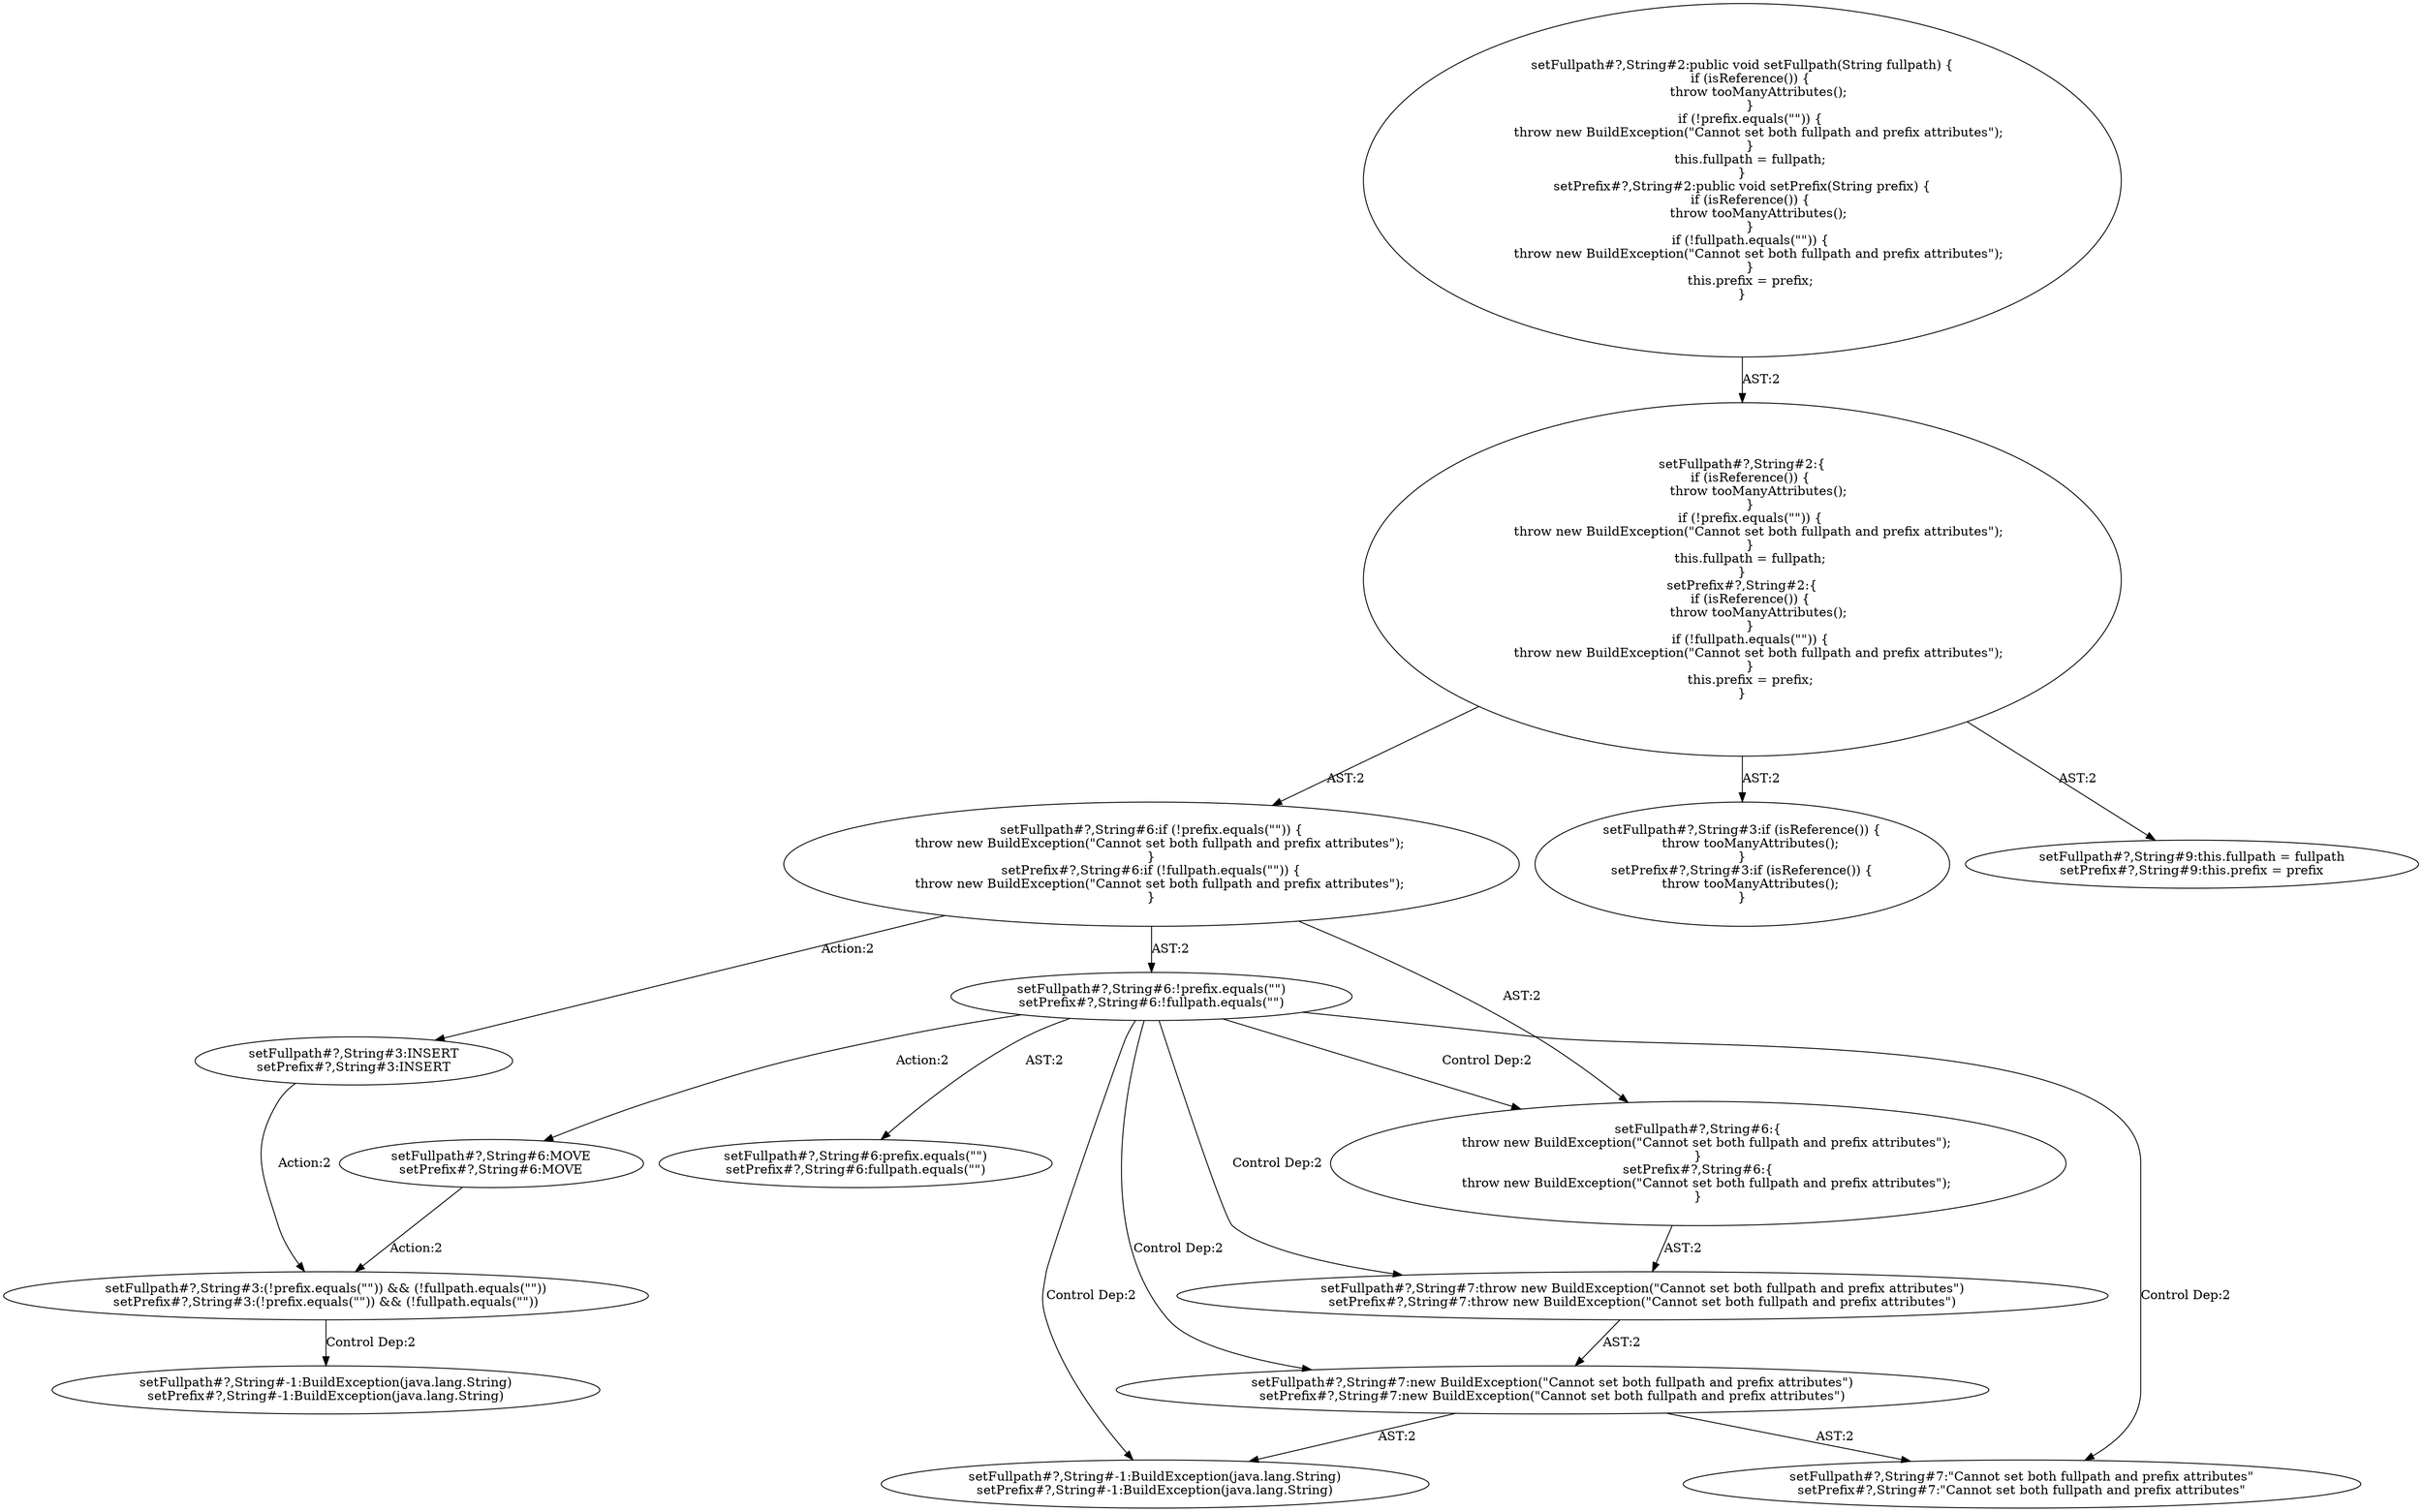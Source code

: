 digraph "Pattern" {
0 [label="setFullpath#?,String#3:INSERT
setPrefix#?,String#3:INSERT" shape=ellipse]
1 [label="setFullpath#?,String#6:if (!prefix.equals(\"\")) \{
    throw new BuildException(\"Cannot set both fullpath and prefix attributes\");
\}
setPrefix#?,String#6:if (!fullpath.equals(\"\")) \{
    throw new BuildException(\"Cannot set both fullpath and prefix attributes\");
\}" shape=ellipse]
2 [label="setFullpath#?,String#2:\{
    if (isReference()) \{
        throw tooManyAttributes();
    \}
    if (!prefix.equals(\"\")) \{
        throw new BuildException(\"Cannot set both fullpath and prefix attributes\");
    \}
    this.fullpath = fullpath;
\}
setPrefix#?,String#2:\{
    if (isReference()) \{
        throw tooManyAttributes();
    \}
    if (!fullpath.equals(\"\")) \{
        throw new BuildException(\"Cannot set both fullpath and prefix attributes\");
    \}
    this.prefix = prefix;
\}" shape=ellipse]
3 [label="setFullpath#?,String#2:public void setFullpath(String fullpath) \{
    if (isReference()) \{
        throw tooManyAttributes();
    \}
    if (!prefix.equals(\"\")) \{
        throw new BuildException(\"Cannot set both fullpath and prefix attributes\");
    \}
    this.fullpath = fullpath;
\}
setPrefix#?,String#2:public void setPrefix(String prefix) \{
    if (isReference()) \{
        throw tooManyAttributes();
    \}
    if (!fullpath.equals(\"\")) \{
        throw new BuildException(\"Cannot set both fullpath and prefix attributes\");
    \}
    this.prefix = prefix;
\}" shape=ellipse]
4 [label="setFullpath#?,String#3:if (isReference()) \{
    throw tooManyAttributes();
\}
setPrefix#?,String#3:if (isReference()) \{
    throw tooManyAttributes();
\}" shape=ellipse]
5 [label="setFullpath#?,String#9:this.fullpath = fullpath
setPrefix#?,String#9:this.prefix = prefix" shape=ellipse]
6 [label="setFullpath#?,String#6:!prefix.equals(\"\")
setPrefix#?,String#6:!fullpath.equals(\"\")" shape=ellipse]
7 [label="setFullpath#?,String#6:prefix.equals(\"\")
setPrefix#?,String#6:fullpath.equals(\"\")" shape=ellipse]
8 [label="setFullpath#?,String#6:\{
    throw new BuildException(\"Cannot set both fullpath and prefix attributes\");
\}
setPrefix#?,String#6:\{
    throw new BuildException(\"Cannot set both fullpath and prefix attributes\");
\}" shape=ellipse]
9 [label="setFullpath#?,String#7:throw new BuildException(\"Cannot set both fullpath and prefix attributes\")
setPrefix#?,String#7:throw new BuildException(\"Cannot set both fullpath and prefix attributes\")" shape=ellipse]
10 [label="setFullpath#?,String#7:new BuildException(\"Cannot set both fullpath and prefix attributes\")
setPrefix#?,String#7:new BuildException(\"Cannot set both fullpath and prefix attributes\")" shape=ellipse]
11 [label="setFullpath#?,String#-1:BuildException(java.lang.String)
setPrefix#?,String#-1:BuildException(java.lang.String)" shape=ellipse]
12 [label="setFullpath#?,String#7:\"Cannot set both fullpath and prefix attributes\"
setPrefix#?,String#7:\"Cannot set both fullpath and prefix attributes\"" shape=ellipse]
13 [label="setFullpath#?,String#6:MOVE
setPrefix#?,String#6:MOVE" shape=ellipse]
14 [label="setFullpath#?,String#3:(!prefix.equals(\"\")) && (!fullpath.equals(\"\"))
setPrefix#?,String#3:(!prefix.equals(\"\")) && (!fullpath.equals(\"\"))" shape=ellipse]
15 [label="setFullpath#?,String#-1:BuildException(java.lang.String)
setPrefix#?,String#-1:BuildException(java.lang.String)" shape=ellipse]
0 -> 14 [label="Action:2"];
1 -> 0 [label="Action:2"];
1 -> 6 [label="AST:2"];
1 -> 8 [label="AST:2"];
2 -> 1 [label="AST:2"];
2 -> 4 [label="AST:2"];
2 -> 5 [label="AST:2"];
3 -> 2 [label="AST:2"];
6 -> 7 [label="AST:2"];
6 -> 8 [label="Control Dep:2"];
6 -> 9 [label="Control Dep:2"];
6 -> 10 [label="Control Dep:2"];
6 -> 11 [label="Control Dep:2"];
6 -> 12 [label="Control Dep:2"];
6 -> 13 [label="Action:2"];
8 -> 9 [label="AST:2"];
9 -> 10 [label="AST:2"];
10 -> 11 [label="AST:2"];
10 -> 12 [label="AST:2"];
13 -> 14 [label="Action:2"];
14 -> 15 [label="Control Dep:2"];
}